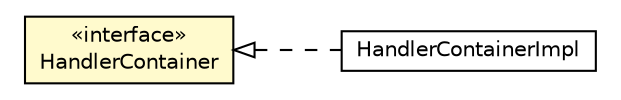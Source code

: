 #!/usr/local/bin/dot
#
# Class diagram 
# Generated by UMLGraph version R5_6-24-gf6e263 (http://www.umlgraph.org/)
#

digraph G {
	edge [fontname="Helvetica",fontsize=10,labelfontname="Helvetica",labelfontsize=10];
	node [fontname="Helvetica",fontsize=10,shape=plaintext];
	nodesep=0.25;
	ranksep=0.5;
	rankdir=LR;
	// com.gwtplatform.mvp.client.HandlerContainerImpl
	c206293 [label=<<table title="com.gwtplatform.mvp.client.HandlerContainerImpl" border="0" cellborder="1" cellspacing="0" cellpadding="2" port="p" href="./HandlerContainerImpl.html">
		<tr><td><table border="0" cellspacing="0" cellpadding="1">
<tr><td align="center" balign="center"> HandlerContainerImpl </td></tr>
		</table></td></tr>
		</table>>, URL="./HandlerContainerImpl.html", fontname="Helvetica", fontcolor="black", fontsize=10.0];
	// com.gwtplatform.mvp.client.HandlerContainer
	c206294 [label=<<table title="com.gwtplatform.mvp.client.HandlerContainer" border="0" cellborder="1" cellspacing="0" cellpadding="2" port="p" bgcolor="lemonChiffon" href="./HandlerContainer.html">
		<tr><td><table border="0" cellspacing="0" cellpadding="1">
<tr><td align="center" balign="center"> &#171;interface&#187; </td></tr>
<tr><td align="center" balign="center"> HandlerContainer </td></tr>
		</table></td></tr>
		</table>>, URL="./HandlerContainer.html", fontname="Helvetica", fontcolor="black", fontsize=10.0];
	//com.gwtplatform.mvp.client.HandlerContainerImpl implements com.gwtplatform.mvp.client.HandlerContainer
	c206294:p -> c206293:p [dir=back,arrowtail=empty,style=dashed];
}

